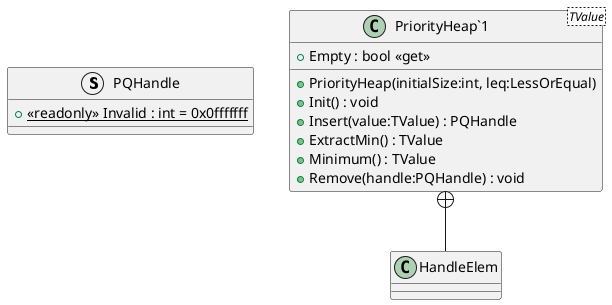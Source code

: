 @startuml
struct PQHandle {
    + {static} <<readonly>> Invalid : int = 0x0fffffff
}
class "PriorityHeap`1"<TValue> {
    + Empty : bool <<get>>
    + PriorityHeap(initialSize:int, leq:LessOrEqual)
    + Init() : void
    + Insert(value:TValue) : PQHandle
    + ExtractMin() : TValue
    + Minimum() : TValue
    + Remove(handle:PQHandle) : void
}
class HandleElem {
}
"PriorityHeap`1" +-- HandleElem
@enduml
